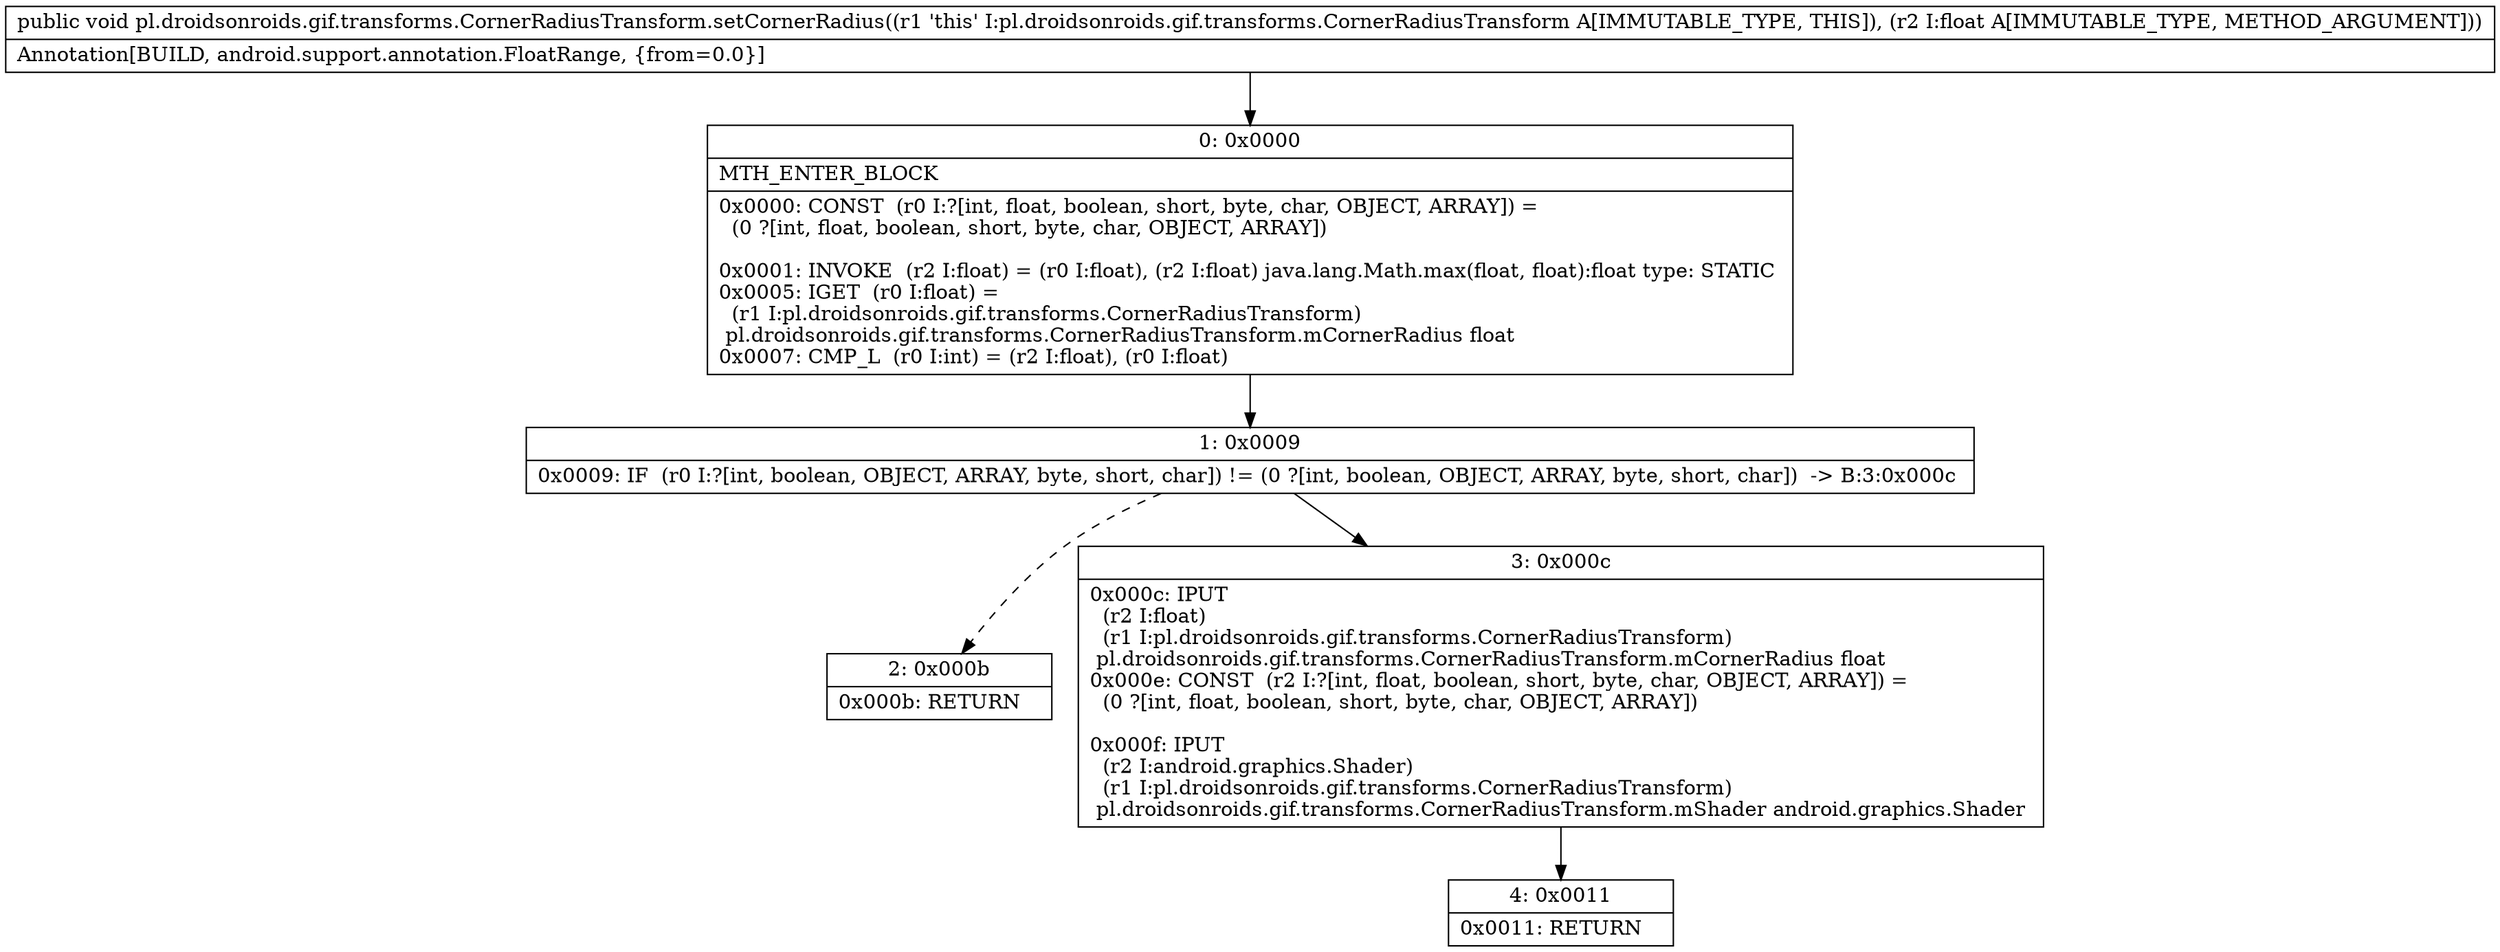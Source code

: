 digraph "CFG forpl.droidsonroids.gif.transforms.CornerRadiusTransform.setCornerRadius(F)V" {
Node_0 [shape=record,label="{0\:\ 0x0000|MTH_ENTER_BLOCK\l|0x0000: CONST  (r0 I:?[int, float, boolean, short, byte, char, OBJECT, ARRAY]) = \l  (0 ?[int, float, boolean, short, byte, char, OBJECT, ARRAY])\l \l0x0001: INVOKE  (r2 I:float) = (r0 I:float), (r2 I:float) java.lang.Math.max(float, float):float type: STATIC \l0x0005: IGET  (r0 I:float) = \l  (r1 I:pl.droidsonroids.gif.transforms.CornerRadiusTransform)\l pl.droidsonroids.gif.transforms.CornerRadiusTransform.mCornerRadius float \l0x0007: CMP_L  (r0 I:int) = (r2 I:float), (r0 I:float) \l}"];
Node_1 [shape=record,label="{1\:\ 0x0009|0x0009: IF  (r0 I:?[int, boolean, OBJECT, ARRAY, byte, short, char]) != (0 ?[int, boolean, OBJECT, ARRAY, byte, short, char])  \-\> B:3:0x000c \l}"];
Node_2 [shape=record,label="{2\:\ 0x000b|0x000b: RETURN   \l}"];
Node_3 [shape=record,label="{3\:\ 0x000c|0x000c: IPUT  \l  (r2 I:float)\l  (r1 I:pl.droidsonroids.gif.transforms.CornerRadiusTransform)\l pl.droidsonroids.gif.transforms.CornerRadiusTransform.mCornerRadius float \l0x000e: CONST  (r2 I:?[int, float, boolean, short, byte, char, OBJECT, ARRAY]) = \l  (0 ?[int, float, boolean, short, byte, char, OBJECT, ARRAY])\l \l0x000f: IPUT  \l  (r2 I:android.graphics.Shader)\l  (r1 I:pl.droidsonroids.gif.transforms.CornerRadiusTransform)\l pl.droidsonroids.gif.transforms.CornerRadiusTransform.mShader android.graphics.Shader \l}"];
Node_4 [shape=record,label="{4\:\ 0x0011|0x0011: RETURN   \l}"];
MethodNode[shape=record,label="{public void pl.droidsonroids.gif.transforms.CornerRadiusTransform.setCornerRadius((r1 'this' I:pl.droidsonroids.gif.transforms.CornerRadiusTransform A[IMMUTABLE_TYPE, THIS]), (r2 I:float A[IMMUTABLE_TYPE, METHOD_ARGUMENT]))  | Annotation[BUILD, android.support.annotation.FloatRange, \{from=0.0\}]\l}"];
MethodNode -> Node_0;
Node_0 -> Node_1;
Node_1 -> Node_2[style=dashed];
Node_1 -> Node_3;
Node_3 -> Node_4;
}

